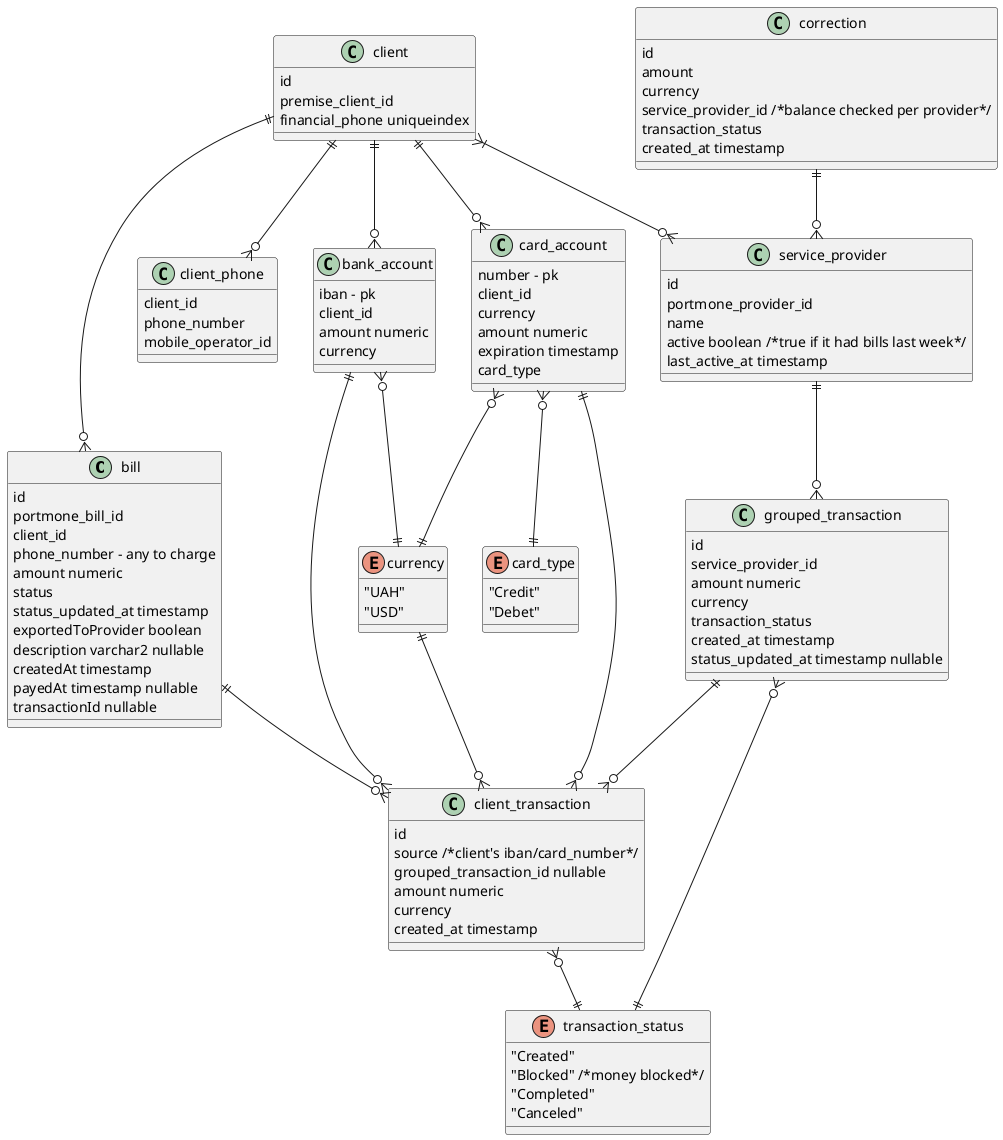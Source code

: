 @startuml
'https://plantuml.com/ie-diagram

class bill {
    id
    portmone_bill_id
    client_id
    phone_number - any to charge
    amount numeric
    status
    status_updated_at timestamp
    exportedToProvider boolean
    description varchar2 nullable
    createdAt timestamp
    payedAt timestamp nullable
    transactionId nullable
}

class client {
    id
    premise_client_id
    financial_phone uniqueindex
}

class client_phone {
    client_id
    phone_number
    mobile_operator_id
}

class bank_account {
    iban - pk
    client_id
    amount numeric
    currency
}

class card_account {
    number - pk
    client_id
    currency
    amount numeric
    expiration timestamp
    card_type
}

enum card_type {
    "Credit"
    "Debet"
}

class client_transaction {
    id
    source /*client's iban/card_number*/
    grouped_transaction_id nullable
    amount numeric
    currency
    created_at timestamp
}

enum currency {
    "UAH"
    "USD"
}

enum transaction_status {
    "Created"
    "Blocked" /*money blocked*/
    "Completed"
    "Canceled"
}

class service_provider {
    id
    portmone_provider_id
    name
    active boolean /*true if it had bills last week*/
    last_active_at timestamp
}

class grouped_transaction {
    id
    service_provider_id
    amount numeric
    currency
    transaction_status
    created_at timestamp
    status_updated_at timestamp nullable
}

class correction {
    id
    amount
    currency
    service_provider_id /*balance checked per provider*/
    transaction_status
    created_at timestamp
}

client ||--o{ bill
client ||--o{ bank_account
client ||--o{ card_account
client ||--o{ client_phone
client }|--o{ service_provider
bill ||--o{ client_transaction
bank_account }o--|| currency
bank_account ||--o{ client_transaction
card_account }o--|| currency
card_account }o--|| card_type
card_account ||--o{ client_transaction
currency ||--o{ client_transaction
client_transaction }o--|| transaction_status
grouped_transaction }o--|| transaction_status
service_provider ||--o{ grouped_transaction
grouped_transaction ||--o{ client_transaction
correction ||--o{ service_provider

@enduml